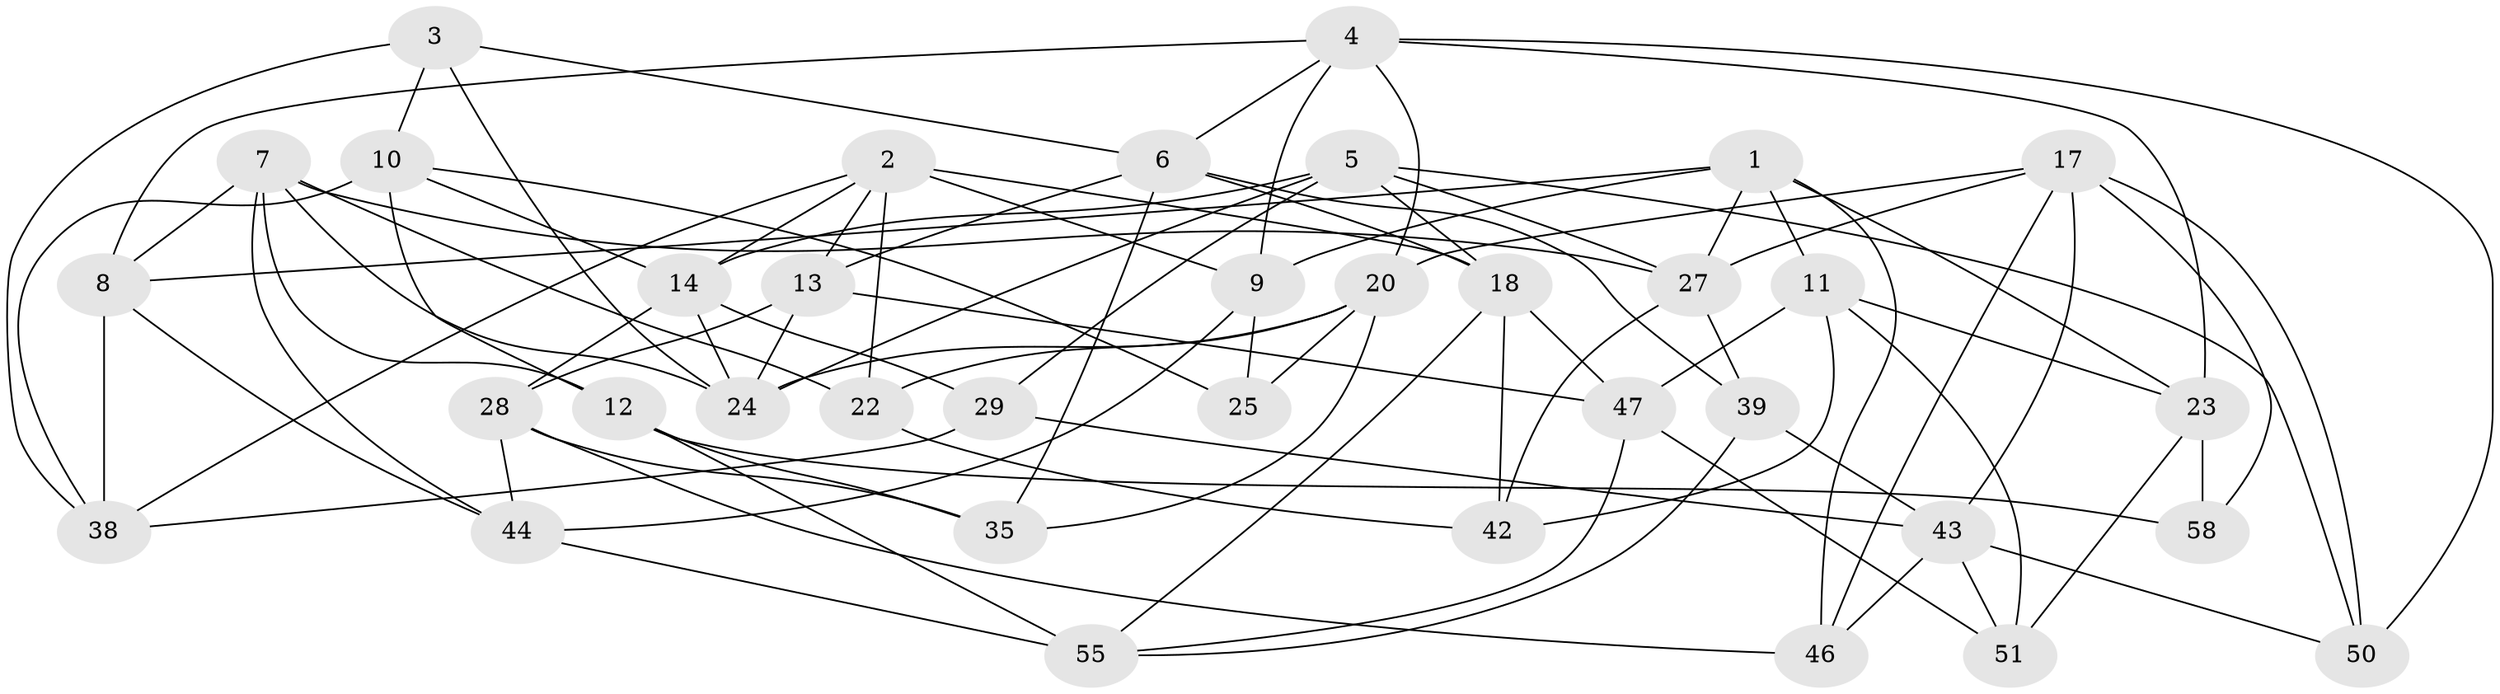 // Generated by graph-tools (version 1.1) at 2025/24/03/03/25 07:24:23]
// undirected, 36 vertices, 90 edges
graph export_dot {
graph [start="1"]
  node [color=gray90,style=filled];
  1 [super="+48"];
  2 [super="+59"];
  3;
  4 [super="+45"];
  5 [super="+16"];
  6 [super="+19"];
  7 [super="+21"];
  8 [super="+30"];
  9 [super="+40"];
  10 [super="+36"];
  11 [super="+15"];
  12 [super="+31"];
  13 [super="+37"];
  14 [super="+41"];
  17 [super="+26"];
  18 [super="+34"];
  20 [super="+49"];
  22;
  23 [super="+32"];
  24 [super="+33"];
  25;
  27 [super="+61"];
  28 [super="+53"];
  29;
  35;
  38 [super="+54"];
  39;
  42;
  43 [super="+52"];
  44 [super="+60"];
  46;
  47 [super="+57"];
  50;
  51;
  55 [super="+56"];
  58;
  1 -- 46;
  1 -- 8;
  1 -- 9;
  1 -- 27;
  1 -- 23;
  1 -- 11;
  2 -- 18;
  2 -- 9;
  2 -- 22;
  2 -- 38;
  2 -- 14;
  2 -- 13;
  3 -- 6;
  3 -- 38;
  3 -- 24;
  3 -- 10;
  4 -- 23;
  4 -- 20;
  4 -- 9;
  4 -- 50;
  4 -- 6;
  4 -- 8;
  5 -- 50;
  5 -- 24;
  5 -- 29;
  5 -- 18;
  5 -- 27;
  5 -- 14;
  6 -- 39;
  6 -- 18;
  6 -- 35;
  6 -- 13;
  7 -- 22;
  7 -- 27;
  7 -- 24;
  7 -- 12;
  7 -- 44;
  7 -- 8;
  8 -- 44;
  8 -- 38 [weight=2];
  9 -- 25;
  9 -- 44 [weight=2];
  10 -- 25 [weight=2];
  10 -- 12;
  10 -- 14;
  10 -- 38;
  11 -- 47 [weight=2];
  11 -- 51;
  11 -- 42;
  11 -- 23;
  12 -- 58;
  12 -- 35;
  12 -- 55 [weight=2];
  13 -- 47;
  13 -- 28 [weight=2];
  13 -- 24;
  14 -- 24;
  14 -- 28;
  14 -- 29;
  17 -- 58;
  17 -- 46;
  17 -- 27;
  17 -- 50;
  17 -- 20;
  17 -- 43;
  18 -- 42;
  18 -- 47;
  18 -- 55;
  20 -- 25;
  20 -- 22;
  20 -- 24;
  20 -- 35;
  22 -- 42;
  23 -- 51;
  23 -- 58 [weight=2];
  27 -- 39;
  27 -- 42;
  28 -- 46;
  28 -- 35;
  28 -- 44;
  29 -- 38;
  29 -- 43;
  39 -- 43;
  39 -- 55;
  43 -- 46;
  43 -- 51;
  43 -- 50;
  44 -- 55;
  47 -- 51;
  47 -- 55;
}
